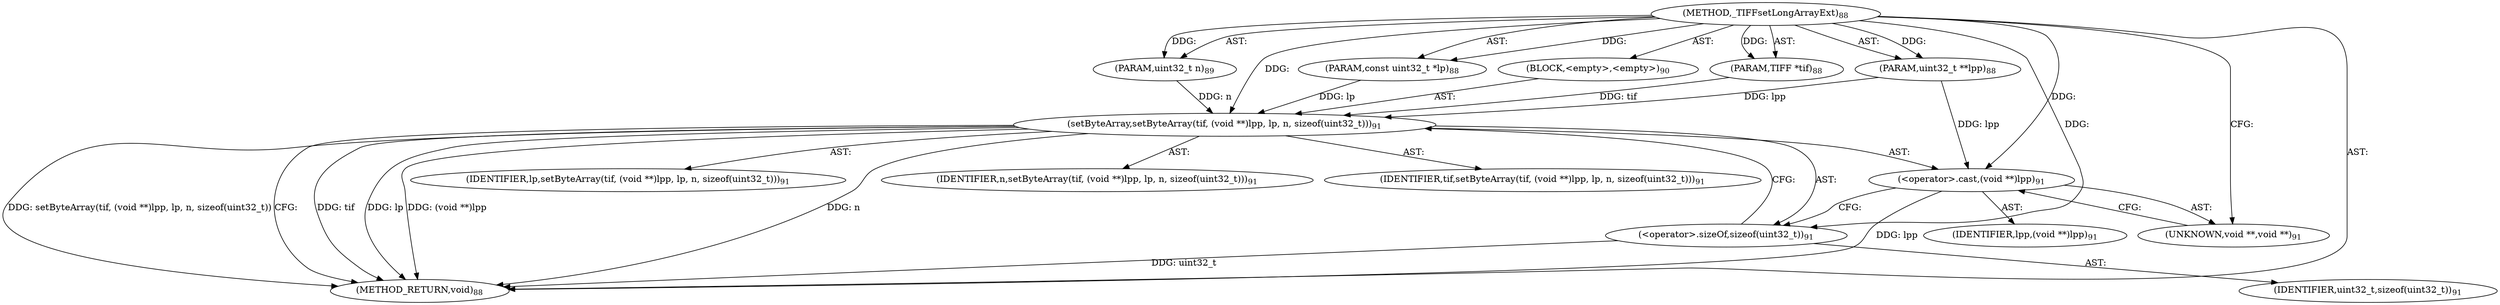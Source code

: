 digraph "_TIFFsetLongArrayExt" {  
"39796" [label = <(METHOD,_TIFFsetLongArrayExt)<SUB>88</SUB>> ]
"39797" [label = <(PARAM,TIFF *tif)<SUB>88</SUB>> ]
"39798" [label = <(PARAM,uint32_t **lpp)<SUB>88</SUB>> ]
"39799" [label = <(PARAM,const uint32_t *lp)<SUB>88</SUB>> ]
"39800" [label = <(PARAM,uint32_t n)<SUB>89</SUB>> ]
"39801" [label = <(BLOCK,&lt;empty&gt;,&lt;empty&gt;)<SUB>90</SUB>> ]
"39802" [label = <(setByteArray,setByteArray(tif, (void **)lpp, lp, n, sizeof(uint32_t)))<SUB>91</SUB>> ]
"39803" [label = <(IDENTIFIER,tif,setByteArray(tif, (void **)lpp, lp, n, sizeof(uint32_t)))<SUB>91</SUB>> ]
"39804" [label = <(&lt;operator&gt;.cast,(void **)lpp)<SUB>91</SUB>> ]
"39805" [label = <(UNKNOWN,void **,void **)<SUB>91</SUB>> ]
"39806" [label = <(IDENTIFIER,lpp,(void **)lpp)<SUB>91</SUB>> ]
"39807" [label = <(IDENTIFIER,lp,setByteArray(tif, (void **)lpp, lp, n, sizeof(uint32_t)))<SUB>91</SUB>> ]
"39808" [label = <(IDENTIFIER,n,setByteArray(tif, (void **)lpp, lp, n, sizeof(uint32_t)))<SUB>91</SUB>> ]
"39809" [label = <(&lt;operator&gt;.sizeOf,sizeof(uint32_t))<SUB>91</SUB>> ]
"39810" [label = <(IDENTIFIER,uint32_t,sizeof(uint32_t))<SUB>91</SUB>> ]
"39811" [label = <(METHOD_RETURN,void)<SUB>88</SUB>> ]
  "39796" -> "39797"  [ label = "AST: "] 
  "39796" -> "39798"  [ label = "AST: "] 
  "39796" -> "39799"  [ label = "AST: "] 
  "39796" -> "39800"  [ label = "AST: "] 
  "39796" -> "39801"  [ label = "AST: "] 
  "39796" -> "39811"  [ label = "AST: "] 
  "39801" -> "39802"  [ label = "AST: "] 
  "39802" -> "39803"  [ label = "AST: "] 
  "39802" -> "39804"  [ label = "AST: "] 
  "39802" -> "39807"  [ label = "AST: "] 
  "39802" -> "39808"  [ label = "AST: "] 
  "39802" -> "39809"  [ label = "AST: "] 
  "39804" -> "39805"  [ label = "AST: "] 
  "39804" -> "39806"  [ label = "AST: "] 
  "39809" -> "39810"  [ label = "AST: "] 
  "39802" -> "39811"  [ label = "CFG: "] 
  "39804" -> "39809"  [ label = "CFG: "] 
  "39809" -> "39802"  [ label = "CFG: "] 
  "39805" -> "39804"  [ label = "CFG: "] 
  "39796" -> "39805"  [ label = "CFG: "] 
  "39802" -> "39811"  [ label = "DDG: tif"] 
  "39804" -> "39811"  [ label = "DDG: lpp"] 
  "39802" -> "39811"  [ label = "DDG: (void **)lpp"] 
  "39802" -> "39811"  [ label = "DDG: lp"] 
  "39802" -> "39811"  [ label = "DDG: n"] 
  "39802" -> "39811"  [ label = "DDG: setByteArray(tif, (void **)lpp, lp, n, sizeof(uint32_t))"] 
  "39809" -> "39811"  [ label = "DDG: uint32_t"] 
  "39796" -> "39797"  [ label = "DDG: "] 
  "39796" -> "39798"  [ label = "DDG: "] 
  "39796" -> "39799"  [ label = "DDG: "] 
  "39796" -> "39800"  [ label = "DDG: "] 
  "39797" -> "39802"  [ label = "DDG: tif"] 
  "39796" -> "39802"  [ label = "DDG: "] 
  "39798" -> "39802"  [ label = "DDG: lpp"] 
  "39799" -> "39802"  [ label = "DDG: lp"] 
  "39800" -> "39802"  [ label = "DDG: n"] 
  "39798" -> "39804"  [ label = "DDG: lpp"] 
  "39796" -> "39804"  [ label = "DDG: "] 
  "39796" -> "39809"  [ label = "DDG: "] 
}
